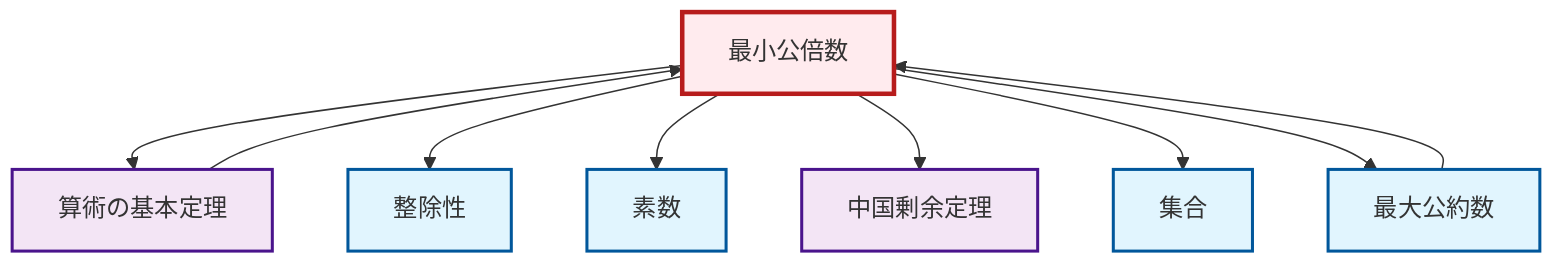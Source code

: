 graph TD
    classDef definition fill:#e1f5fe,stroke:#01579b,stroke-width:2px
    classDef theorem fill:#f3e5f5,stroke:#4a148c,stroke-width:2px
    classDef axiom fill:#fff3e0,stroke:#e65100,stroke-width:2px
    classDef example fill:#e8f5e9,stroke:#1b5e20,stroke-width:2px
    classDef current fill:#ffebee,stroke:#b71c1c,stroke-width:3px
    def-lcm["最小公倍数"]:::definition
    def-divisibility["整除性"]:::definition
    def-set["集合"]:::definition
    def-prime["素数"]:::definition
    thm-fundamental-arithmetic["算術の基本定理"]:::theorem
    thm-chinese-remainder["中国剰余定理"]:::theorem
    def-gcd["最大公約数"]:::definition
    def-lcm --> thm-fundamental-arithmetic
    def-lcm --> def-divisibility
    def-lcm --> def-prime
    def-lcm --> thm-chinese-remainder
    thm-fundamental-arithmetic --> def-lcm
    def-gcd --> def-lcm
    def-lcm --> def-set
    def-lcm --> def-gcd
    class def-lcm current